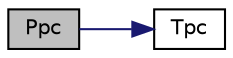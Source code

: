 digraph "Ppc"
{
  bgcolor="transparent";
  edge [fontname="Helvetica",fontsize="10",labelfontname="Helvetica",labelfontsize="10"];
  node [fontname="Helvetica",fontsize="10",shape=record];
  rankdir="LR";
  Node1 [label="Ppc",height=0.2,width=0.4,color="black", fillcolor="grey75", style="filled", fontcolor="black"];
  Node1 -> Node2 [color="midnightblue",fontsize="10",style="solid",fontname="Helvetica"];
  Node2 [label="Tpc",height=0.2,width=0.4,color="black",URL="$a01392.html#a205f8a05bdbae9fa659920d6f93f096b",tooltip="Return pseudocritical temperature according to Kay&#39;s rule. "];
}
